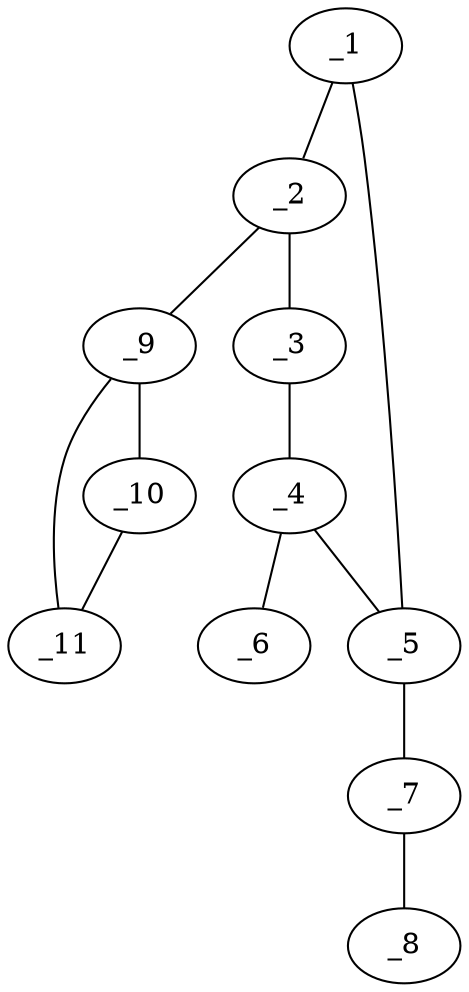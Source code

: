 graph molid683892 {
	_1	 [charge=0,
		chem=4,
		symbol="N  ",
		x="2.8666",
		y="0.0576"];
	_2	 [charge=0,
		chem=1,
		symbol="C  ",
		x="3.6756",
		y="0.6454"];
	_1 -- _2	 [valence=2];
	_5	 [charge=0,
		chem=1,
		symbol="C  ",
		x="3.1756",
		y="-0.8934"];
	_1 -- _5	 [valence=1];
	_3	 [charge=0,
		chem=2,
		symbol="O  ",
		x="4.4846",
		y="0.0576"];
	_2 -- _3	 [valence=1];
	_9	 [charge=0,
		chem=1,
		symbol="C  ",
		x="3.6756",
		y="1.6454"];
	_2 -- _9	 [valence=1];
	_4	 [charge=0,
		chem=1,
		symbol="C  ",
		x="4.1756",
		y="-0.8934"];
	_3 -- _4	 [valence=1];
	_4 -- _5	 [valence=2];
	_6	 [charge=0,
		chem=4,
		symbol="N  ",
		x="4.7634",
		y="-1.7024"];
	_4 -- _6	 [valence=1];
	_7	 [charge=0,
		chem=1,
		symbol="C  ",
		x="2.5878",
		y="-1.7024"];
	_5 -- _7	 [valence=1];
	_8	 [charge=0,
		chem=4,
		symbol="N  ",
		x=2,
		y="-2.5114"];
	_7 -- _8	 [valence=3];
	_10	 [charge=0,
		chem=1,
		symbol="C  ",
		x="3.1756",
		y="2.5114"];
	_9 -- _10	 [valence=1];
	_11	 [charge=0,
		chem=1,
		symbol="C  ",
		x="4.1756",
		y="2.5114"];
	_9 -- _11	 [valence=1];
	_10 -- _11	 [valence=1];
}
